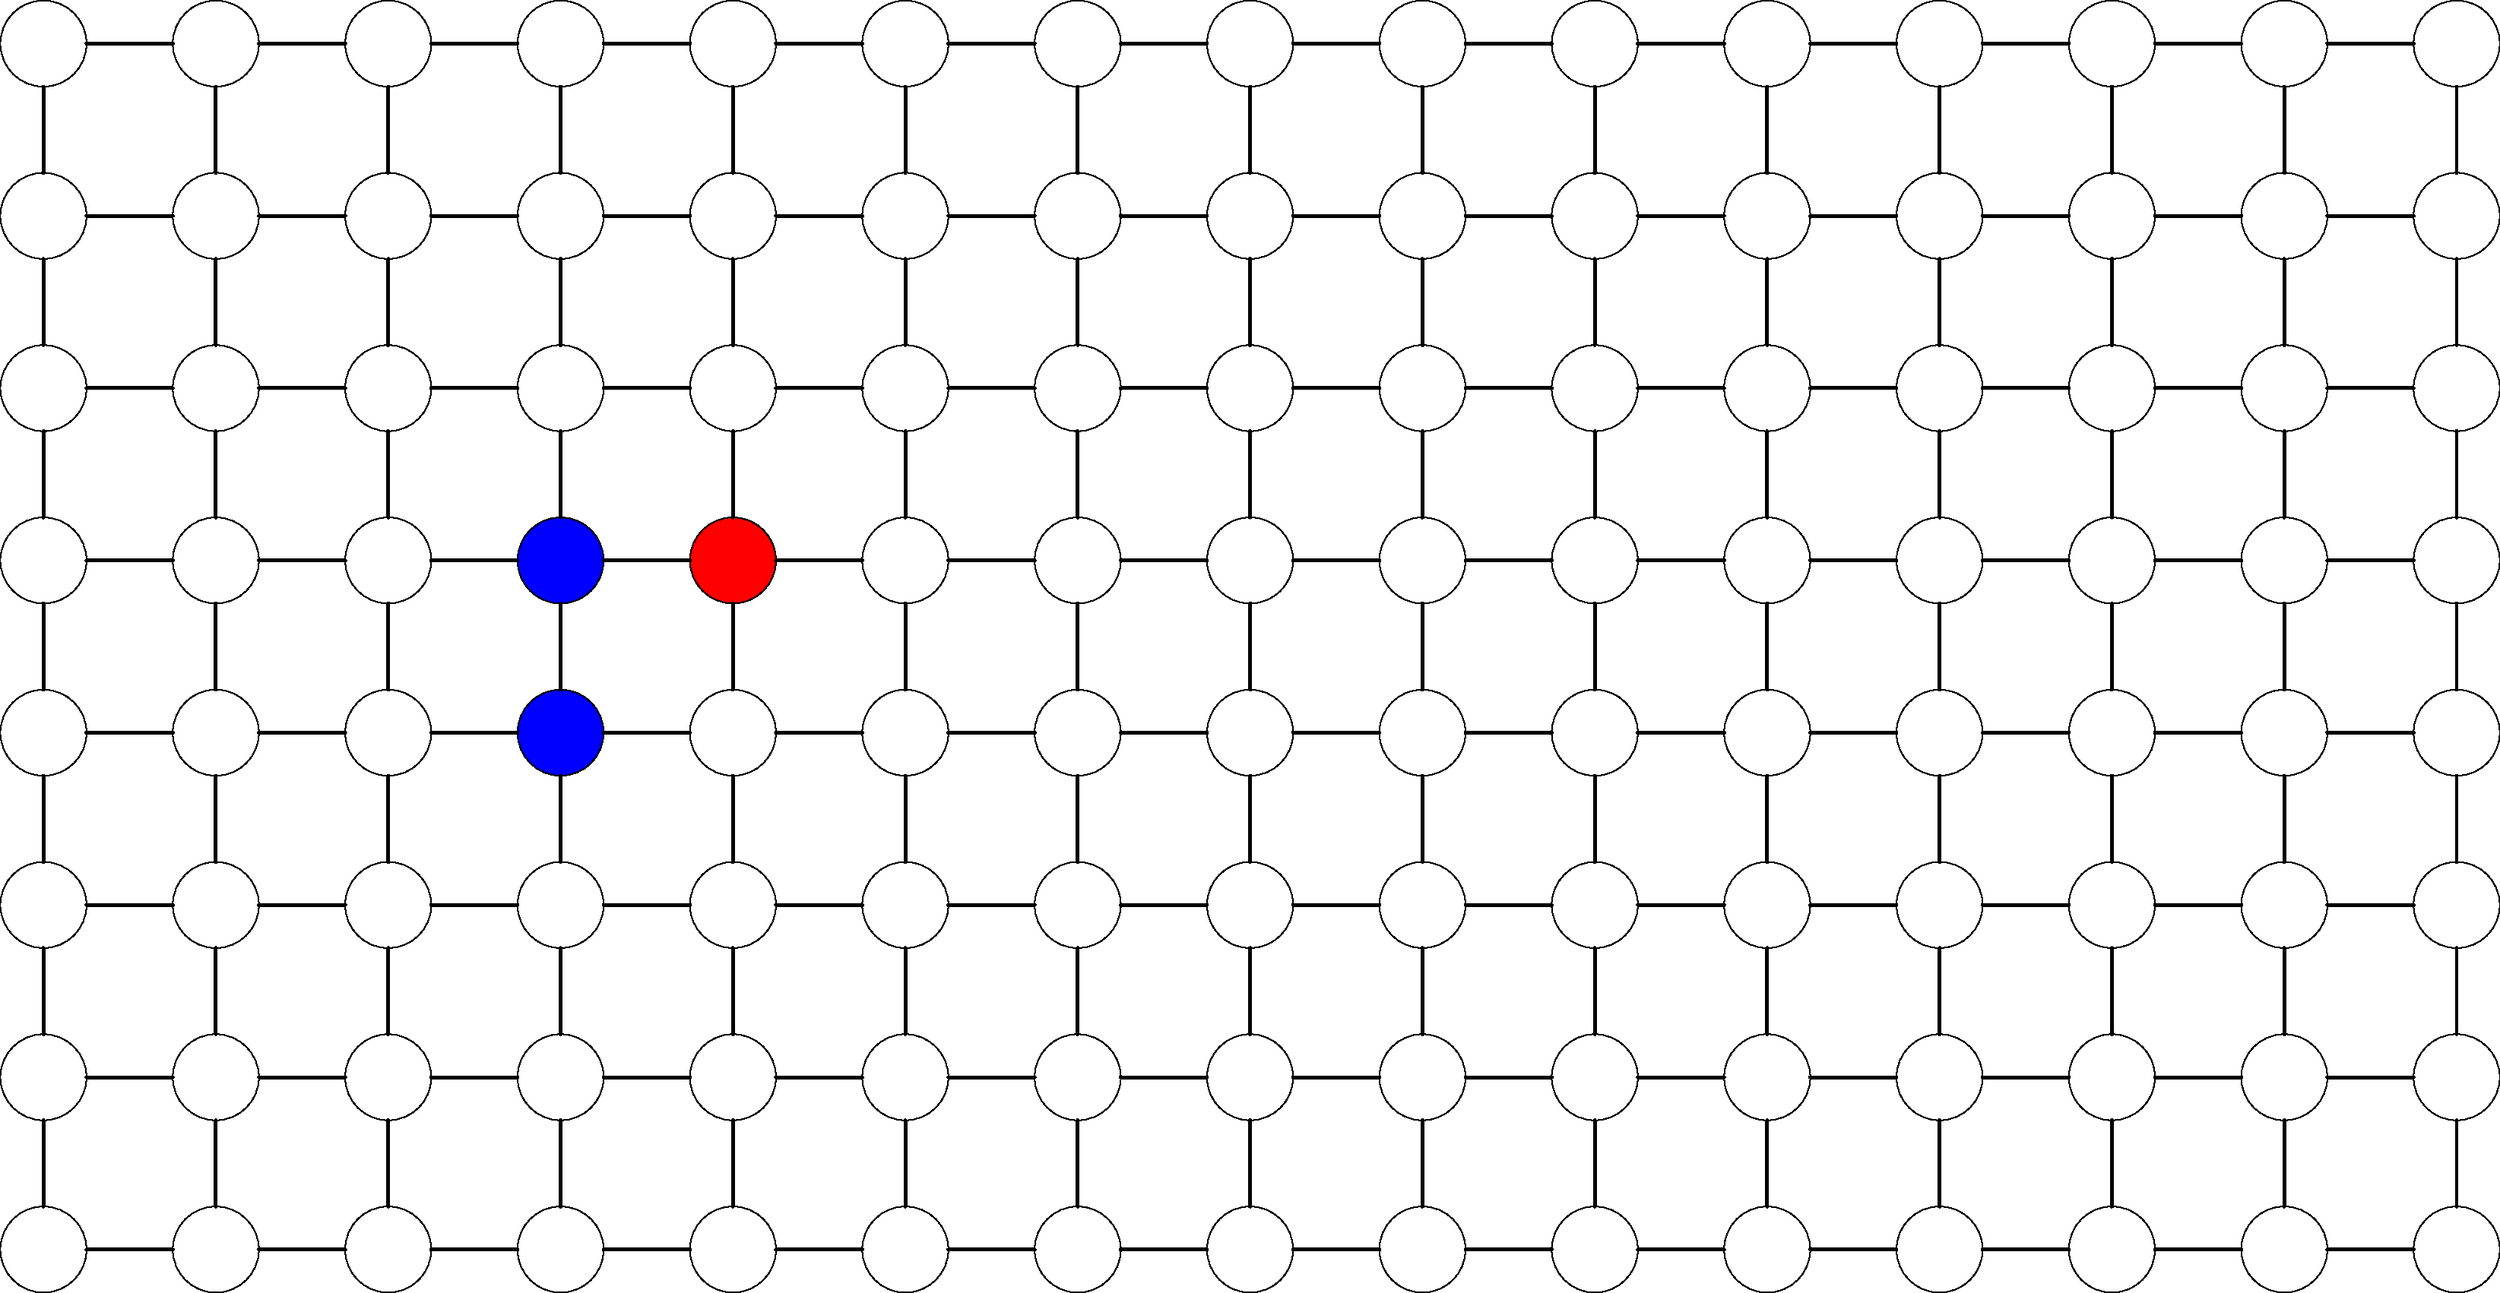 settings.outformat ="png";
unitsize(2cm);

import graph;
void vertex(int n, int m, pen c){
    filldraw(circle((2*n, 2*m), 1/2), c);
}

void grid(int n, int m){
    for (int i = 0; i<n-1; ++i){
        for (int j = 0; j<m; ++j){
            draw((2*i +1/2, 2*j) -- (2*i + 3/2, 2*j), linewidth(2));
        }
    }
    for (int i = 0; i<n; ++i){
        for (int j = 0; j<m-1; ++j){
            draw((2*i, 2*j+1/2) -- (2*i, 2*j + 3/2), linewidth(2));
        }
    }
}

vertex(0, 0, white);
vertex(0, 1, white);
vertex(0, 2, white);
vertex(0, 3, white);
vertex(0, 4, white);
vertex(0, 5, white);
vertex(0, 6, white);
vertex(0, 7, white);
vertex(1, 0, white);
vertex(1, 1, white);
vertex(1, 2, white);
vertex(1, 3, white);
vertex(1, 4, white);
vertex(1, 5, white);
vertex(1, 6, white);
vertex(1, 7, white);
vertex(2, 0, white);
vertex(2, 1, white);
vertex(2, 2, white);
vertex(2, 3, white);
vertex(2, 4, white);
vertex(2, 5, white);
vertex(2, 6, white);
vertex(2, 7, white);
vertex(3, 0, white);
vertex(3, 1, white);
vertex(3, 2, white);
vertex(3, 3, blue);
vertex(3, 4, blue);
vertex(3, 5, white);
vertex(3, 6, white);
vertex(3, 7, white);
vertex(4, 0, white);
vertex(4, 1, white);
vertex(4, 2, white);
vertex(4, 3, white);
vertex(4, 4, red);
vertex(4, 5, white);
vertex(4, 6, white);
vertex(4, 7, white);
vertex(5, 0, white);
vertex(5, 1, white);
vertex(5, 2, white);
vertex(5, 3, white);
vertex(5, 4, white);
vertex(5, 5, white);
vertex(5, 6, white);
vertex(5, 7, white);
vertex(6, 0, white);
vertex(6, 1, white);
vertex(6, 2, white);
vertex(6, 3, white);
vertex(6, 4, white);
vertex(6, 5, white);
vertex(6, 6, white);
vertex(6, 7, white);
vertex(7, 0, white);
vertex(7, 1, white);
vertex(7, 2, white);
vertex(7, 3, white);
vertex(7, 4, white);
vertex(7, 5, white);
vertex(7, 6, white);
vertex(7, 7, white);
vertex(8, 0, white);
vertex(8, 1, white);
vertex(8, 2, white);
vertex(8, 3, white);
vertex(8, 4, white);
vertex(8, 5, white);
vertex(8, 6, white);
vertex(8, 7, white);
vertex(9, 0, white);
vertex(9, 1, white);
vertex(9, 2, white);
vertex(9, 3, white);
vertex(9, 4, white);
vertex(9, 5, white);
vertex(9, 6, white);
vertex(9, 7, white);
vertex(10, 0, white);
vertex(10, 1, white);
vertex(10, 2, white);
vertex(10, 3, white);
vertex(10, 4, white);
vertex(10, 5, white);
vertex(10, 6, white);
vertex(10, 7, white);
vertex(11, 0, white);
vertex(11, 1, white);
vertex(11, 2, white);
vertex(11, 3, white);
vertex(11, 4, white);
vertex(11, 5, white);
vertex(11, 6, white);
vertex(11, 7, white);
vertex(12, 0, white);
vertex(12, 1, white);
vertex(12, 2, white);
vertex(12, 3, white);
vertex(12, 4, white);
vertex(12, 5, white);
vertex(12, 6, white);
vertex(12, 7, white);
vertex(13, 0, white);
vertex(13, 1, white);
vertex(13, 2, white);
vertex(13, 3, white);
vertex(13, 4, white);
vertex(13, 5, white);
vertex(13, 6, white);
vertex(13, 7, white);
vertex(14, 0, white);
vertex(14, 1, white);
vertex(14, 2, white);
vertex(14, 3, white);
vertex(14, 4, white);
vertex(14, 5, white);
vertex(14, 6, white);
vertex(14, 7, white);
grid(15, 8);